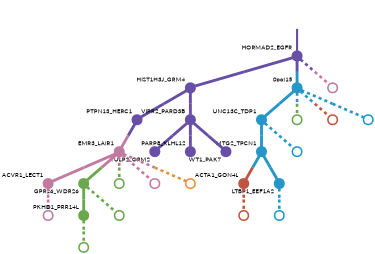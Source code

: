 strict digraph  {
graph[splines=false]; nodesep=0.7; rankdir=TB; ranksep=0.6; forcelabels=true; dpi=600; size=2.5;
0 [color="#674ea7ff", fillcolor="#674ea7ff", fixedsize=true, fontname=Lato, fontsize="12pt", height="0.25", label="", penwidth=3, shape=circle, style=filled, xlabel=HORMAD2_EGFR];
3 [color="#674ea7ff", fillcolor="#674ea7ff", fixedsize=true, fontname=Lato, fontsize="12pt", height="0.25", label="", penwidth=3, shape=circle, style=filled, xlabel=HIST1H3J_GRM4];
15 [color="#2496c8ff", fillcolor="#2496c8ff", fixedsize=true, fontname=Lato, fontsize="12pt", height="0.25", label="", penwidth=3, shape=circle, style=filled, xlabel="0pol15"];
20 [color="#c27ba0ff", fillcolor="#c27ba0ff", fixedsize=true, fontname=Lato, fontsize="12pt", height="0.25", label="", penwidth=3, shape=circle, style=solid, xlabel=""];
1 [color="#2496c8ff", fillcolor="#2496c8ff", fixedsize=true, fontname=Lato, fontsize="12pt", height="0.25", label="", penwidth=3, shape=circle, style=filled, xlabel=MTG2_TPCN1];
5 [color="#be5742ff", fillcolor="#be5742ff", fixedsize=true, fontname=Lato, fontsize="12pt", height="0.25", label="", penwidth=3, shape=circle, style=filled, xlabel=ACTA1_GON4L];
13 [color="#2496c8ff", fillcolor="#2496c8ff", fixedsize=true, fontname=Lato, fontsize="12pt", height="0.25", label="", penwidth=3, shape=circle, style=filled, xlabel=LTBP1_EEF1A2];
2 [color="#2496c8ff", fillcolor="#2496c8ff", fixedsize=true, fontname=Lato, fontsize="12pt", height="0.25", label="", penwidth=3, shape=circle, style=filled, xlabel=UNC13C_TDP1];
27 [color="#2496c8ff", fillcolor="#2496c8ff", fixedsize=true, fontname=Lato, fontsize="12pt", height="0.25", label="", penwidth=3, shape=circle, style=solid, xlabel=""];
7 [color="#674ea7ff", fillcolor="#674ea7ff", fixedsize=true, fontname=Lato, fontsize="12pt", height="0.25", label="", penwidth=3, shape=circle, style=filled, xlabel=PTPN13_HERC1];
9 [color="#674ea7ff", fillcolor="#674ea7ff", fixedsize=true, fontname=Lato, fontsize="12pt", height="0.25", label="", penwidth=3, shape=circle, style=filled, xlabel=VIPR2_PARD3B];
4 [color="#c27ba0ff", fillcolor="#c27ba0ff", fixedsize=true, fontname=Lato, fontsize="12pt", height="0.25", label="", penwidth=3, shape=circle, style=filled, xlabel=EMR3_LAIR1];
11 [color="#c27ba0ff", fillcolor="#c27ba0ff", fixedsize=true, fontname=Lato, fontsize="12pt", height="0.25", label="", penwidth=3, shape=circle, style=filled, xlabel=ACVR1_LECT1];
14 [color="#6aa84fff", fillcolor="#6aa84fff", fixedsize=true, fontname=Lato, fontsize="12pt", height="0.25", label="", penwidth=3, shape=circle, style=filled, xlabel=GPR26_WDR26];
17 [color="#6aa84fff", fillcolor="#6aa84fff", fixedsize=true, fontname=Lato, fontsize="12pt", height="0.25", label="", penwidth=3, shape=circle, style=solid, xlabel=""];
21 [color="#c27ba0ff", fillcolor="#c27ba0ff", fixedsize=true, fontname=Lato, fontsize="12pt", height="0.25", label="", penwidth=3, shape=circle, style=solid, xlabel=""];
23 [color="#e69138ff", fillcolor="#e69138ff", fixedsize=true, fontname=Lato, fontsize="12pt", height="0.25", label="", penwidth=3, shape=circle, style=solid, xlabel=""];
25 [color="#be5742ff", fillcolor="#be5742ff", fixedsize=true, fontname=Lato, fontsize="12pt", height="0.25", label="", penwidth=3, shape=circle, style=solid, xlabel=""];
8 [color="#6aa84fff", fillcolor="#6aa84fff", fixedsize=true, fontname=Lato, fontsize="12pt", height="0.25", label="", penwidth=3, shape=circle, style=filled, xlabel=PKHD1_PRR14L];
18 [color="#6aa84fff", fillcolor="#6aa84fff", fixedsize=true, fontname=Lato, fontsize="12pt", height="0.25", label="", penwidth=3, shape=circle, style=solid, xlabel=""];
6 [color="#674ea7ff", fillcolor="#674ea7ff", fixedsize=true, fontname=Lato, fontsize="12pt", height="0.25", label="", penwidth=3, shape=circle, style=filled, xlabel=TULP2_GRM2];
10 [color="#674ea7ff", fillcolor="#674ea7ff", fixedsize=true, fontname=Lato, fontsize="12pt", height="0.25", label="", penwidth=3, shape=circle, style=filled, xlabel=PARP8_KLHL12];
12 [color="#674ea7ff", fillcolor="#674ea7ff", fixedsize=true, fontname=Lato, fontsize="12pt", height="0.25", label="", penwidth=3, shape=circle, style=filled, xlabel=WT1_PAK7];
22 [color="#c27ba0ff", fillcolor="#c27ba0ff", fixedsize=true, fontname=Lato, fontsize="12pt", height="0.25", label="", penwidth=3, shape=circle, style=solid, xlabel=""];
28 [color="#2496c8ff", fillcolor="#2496c8ff", fixedsize=true, fontname=Lato, fontsize="12pt", height="0.25", label="", penwidth=3, shape=circle, style=solid, xlabel=""];
19 [color="#6aa84fff", fillcolor="#6aa84fff", fixedsize=true, fontname=Lato, fontsize="12pt", height="0.25", label="", penwidth=3, shape=circle, style=solid, xlabel=""];
16 [color="#6aa84fff", fillcolor="#6aa84fff", fixedsize=true, fontname=Lato, fontsize="12pt", height="0.25", label="", penwidth=3, shape=circle, style=solid, xlabel=""];
24 [color="#be5742ff", fillcolor="#be5742ff", fixedsize=true, fontname=Lato, fontsize="12pt", height="0.25", label="", penwidth=3, shape=circle, style=solid, xlabel=""];
26 [color="#2496c8ff", fillcolor="#2496c8ff", fixedsize=true, fontname=Lato, fontsize="12pt", height="0.25", label="", penwidth=3, shape=circle, style=solid, xlabel=""];
normal [label="", penwidth=3, style=invis, xlabel=HORMAD2_EGFR];
0 -> 3  [arrowsize=0, color="#674ea7ff;0.5:#674ea7ff", minlen="1.0", penwidth="5.5", style=solid];
0 -> 15  [arrowsize=0, color="#674ea7ff;0.5:#2496c8ff", minlen="1.0657894611358643", penwidth="5.5", style=solid];
0 -> 20  [arrowsize=0, color="#674ea7ff;0.5:#c27ba0ff", minlen="1.0657894611358643", penwidth=5, style=dashed];
3 -> 7  [arrowsize=0, color="#674ea7ff;0.5:#674ea7ff", minlen="1.3157894611358643", penwidth="5.5", style=solid];
3 -> 9  [arrowsize=0, color="#674ea7ff;0.5:#674ea7ff", minlen="1.236842155456543", penwidth="5.5", style=solid];
15 -> 2  [arrowsize=0, color="#2496c8ff;0.5:#2496c8ff", minlen="1.0", penwidth="5.5", style=solid];
15 -> 16  [arrowsize=0, color="#2496c8ff;0.5:#6aa84fff", minlen="1.0657894611358643", penwidth=5, style=dashed];
15 -> 24  [arrowsize=0, color="#2496c8ff;0.5:#be5742ff", minlen="1.0657894611358643", penwidth=5, style=dashed];
15 -> 26  [arrowsize=0, color="#2496c8ff;0.5:#2496c8ff", minlen="1.0657894611358643", penwidth=5, style=dashed];
1 -> 5  [arrowsize=0, color="#2496c8ff;0.5:#be5742ff", minlen="1.0", penwidth="5.5", style=solid];
1 -> 13  [arrowsize=0, color="#2496c8ff;0.5:#2496c8ff", minlen="1.0", penwidth="5.5", style=solid];
5 -> 25  [arrowsize=0, color="#be5742ff;0.5:#be5742ff", minlen="1.0657894611358643", penwidth=5, style=dashed];
13 -> 28  [arrowsize=0, color="#2496c8ff;0.5:#2496c8ff", minlen="1.0657894611358643", penwidth=5, style=dashed];
2 -> 1  [arrowsize=0, color="#2496c8ff;0.5:#2496c8ff", minlen="1.0", penwidth="5.5", style=solid];
2 -> 27  [arrowsize=0, color="#2496c8ff;0.5:#2496c8ff", minlen="1.0657894611358643", penwidth=5, style=dashed];
7 -> 4  [arrowsize=0, color="#674ea7ff;0.5:#c27ba0ff", minlen="1.5526316165924072", penwidth="5.5", style=solid];
9 -> 6  [arrowsize=0, color="#674ea7ff;0.5:#674ea7ff", minlen="1.3684210777282715", penwidth="5.5", style=solid];
9 -> 10  [arrowsize=0, color="#674ea7ff;0.5:#674ea7ff", minlen="1.236842155456543", penwidth="5.5", style=solid];
9 -> 12  [arrowsize=0, color="#674ea7ff;0.5:#674ea7ff", minlen="1.1842105388641357", penwidth="5.5", style=solid];
4 -> 11  [arrowsize=0, color="#c27ba0ff;0.5:#c27ba0ff", minlen="1.236842155456543", penwidth="5.5", style=solid];
4 -> 14  [arrowsize=0, color="#c27ba0ff;0.5:#6aa84fff", minlen="1.1315789222717285", penwidth="5.5", style=solid];
4 -> 17  [arrowsize=0, color="#c27ba0ff;0.5:#6aa84fff", minlen="1.0657894611358643", penwidth=5, style=dashed];
4 -> 21  [arrowsize=0, color="#c27ba0ff;0.5:#c27ba0ff", minlen="1.0657894611358643", penwidth=5, style=dashed];
4 -> 23  [arrowsize=0, color="#c27ba0ff;0.5:#e69138ff", minlen="1.0657894611358643", penwidth=5, style=dashed];
11 -> 22  [arrowsize=0, color="#c27ba0ff;0.5:#c27ba0ff", minlen="1.0657894611358643", penwidth=5, style=dashed];
14 -> 8  [arrowsize=0, color="#6aa84fff;0.5:#6aa84fff", minlen="1.2894736528396606", penwidth="5.5", style=solid];
14 -> 19  [arrowsize=0, color="#6aa84fff;0.5:#6aa84fff", minlen="1.0657894611358643", penwidth=5, style=dashed];
8 -> 18  [arrowsize=0, color="#6aa84fff;0.5:#6aa84fff", minlen="1.0657894611358643", penwidth=5, style=dashed];
normal -> 0  [arrowsize=0, color="#674ea7ff", label="", penwidth=4, style=solid];
}
